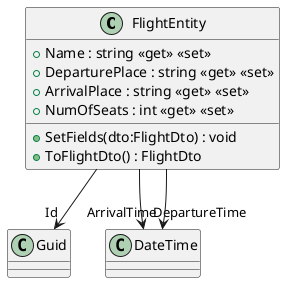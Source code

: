 @startuml
class FlightEntity {
    + Name : string <<get>> <<set>>
    + DeparturePlace : string <<get>> <<set>>
    + ArrivalPlace : string <<get>> <<set>>
    + NumOfSeats : int <<get>> <<set>>
    + SetFields(dto:FlightDto) : void
    + ToFlightDto() : FlightDto
}
FlightEntity --> "Id" Guid
FlightEntity --> "DepartureTime" DateTime
FlightEntity --> "ArrivalTime" DateTime
@enduml
